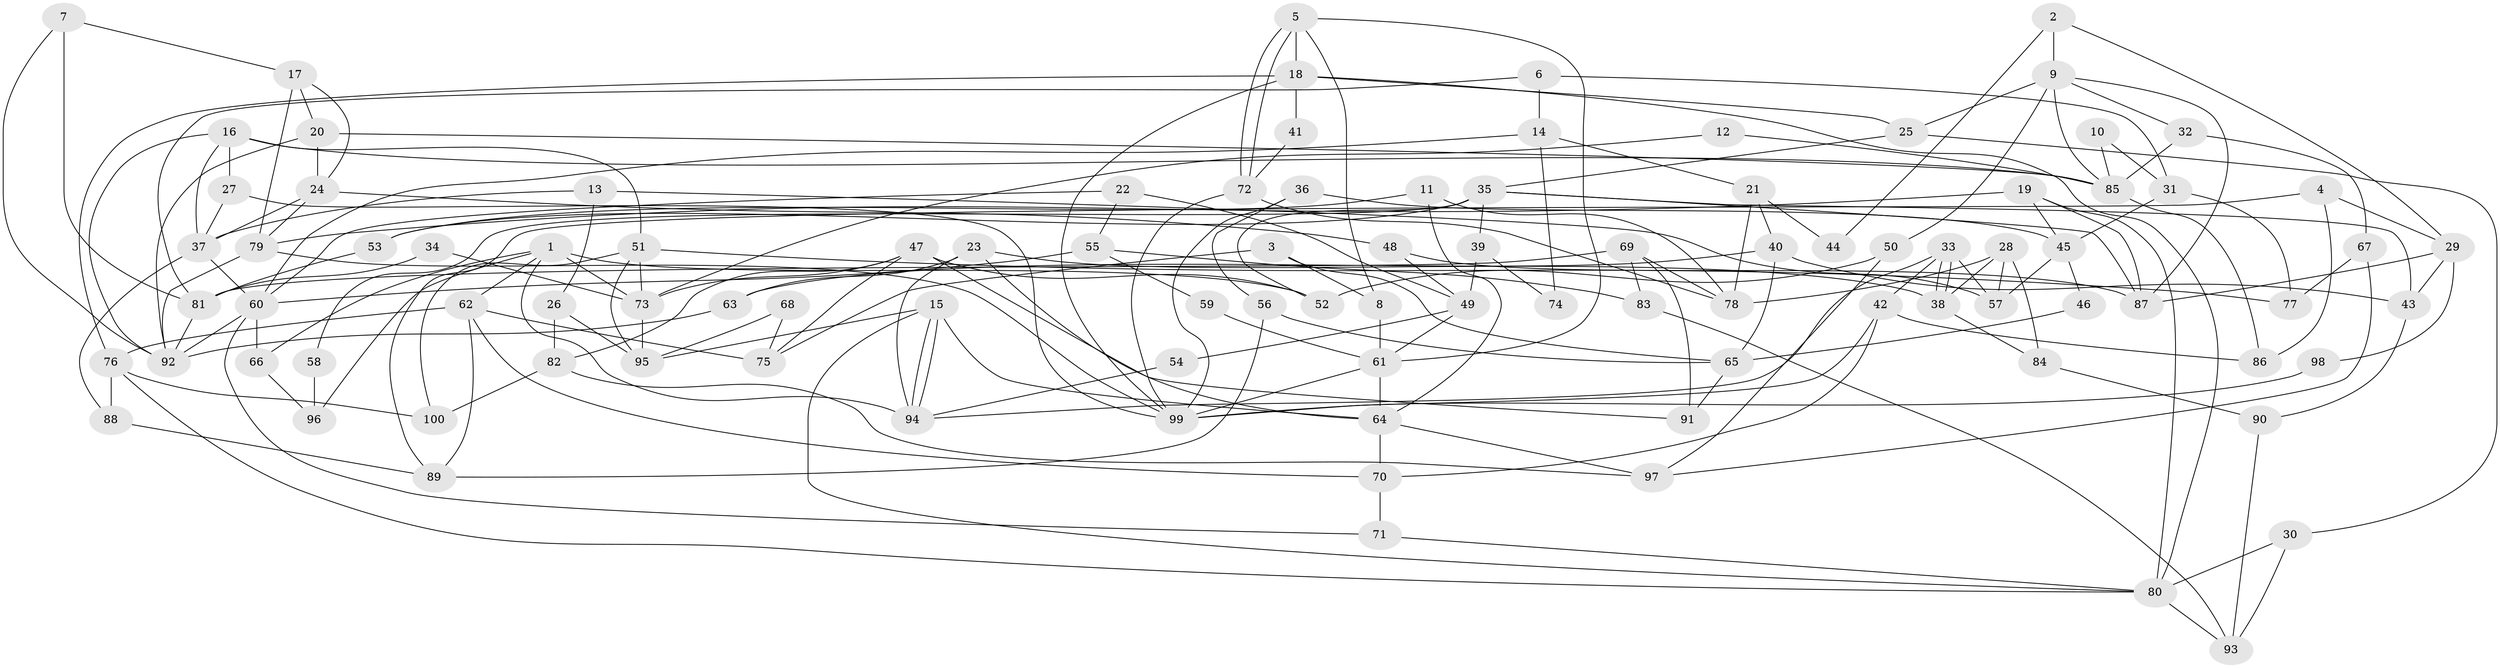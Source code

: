 // Generated by graph-tools (version 1.1) at 2025/11/02/21/25 10:11:14]
// undirected, 100 vertices, 200 edges
graph export_dot {
graph [start="1"]
  node [color=gray90,style=filled];
  1;
  2;
  3;
  4;
  5;
  6;
  7;
  8;
  9;
  10;
  11;
  12;
  13;
  14;
  15;
  16;
  17;
  18;
  19;
  20;
  21;
  22;
  23;
  24;
  25;
  26;
  27;
  28;
  29;
  30;
  31;
  32;
  33;
  34;
  35;
  36;
  37;
  38;
  39;
  40;
  41;
  42;
  43;
  44;
  45;
  46;
  47;
  48;
  49;
  50;
  51;
  52;
  53;
  54;
  55;
  56;
  57;
  58;
  59;
  60;
  61;
  62;
  63;
  64;
  65;
  66;
  67;
  68;
  69;
  70;
  71;
  72;
  73;
  74;
  75;
  76;
  77;
  78;
  79;
  80;
  81;
  82;
  83;
  84;
  85;
  86;
  87;
  88;
  89;
  90;
  91;
  92;
  93;
  94;
  95;
  96;
  97;
  98;
  99;
  100;
  1 -- 52;
  1 -- 94;
  1 -- 62;
  1 -- 66;
  1 -- 73;
  1 -- 96;
  2 -- 9;
  2 -- 29;
  2 -- 44;
  3 -- 75;
  3 -- 8;
  3 -- 65;
  4 -- 89;
  4 -- 86;
  4 -- 29;
  5 -- 61;
  5 -- 72;
  5 -- 72;
  5 -- 8;
  5 -- 18;
  6 -- 81;
  6 -- 14;
  6 -- 31;
  7 -- 92;
  7 -- 17;
  7 -- 81;
  8 -- 61;
  9 -- 87;
  9 -- 25;
  9 -- 32;
  9 -- 50;
  9 -- 85;
  10 -- 85;
  10 -- 31;
  11 -- 53;
  11 -- 64;
  11 -- 78;
  12 -- 85;
  12 -- 73;
  13 -- 57;
  13 -- 37;
  13 -- 26;
  14 -- 21;
  14 -- 60;
  14 -- 74;
  15 -- 94;
  15 -- 94;
  15 -- 95;
  15 -- 64;
  15 -- 80;
  16 -- 51;
  16 -- 27;
  16 -- 37;
  16 -- 85;
  16 -- 92;
  17 -- 20;
  17 -- 79;
  17 -- 24;
  18 -- 80;
  18 -- 25;
  18 -- 41;
  18 -- 76;
  18 -- 99;
  19 -- 80;
  19 -- 79;
  19 -- 45;
  19 -- 87;
  20 -- 92;
  20 -- 85;
  20 -- 24;
  21 -- 40;
  21 -- 78;
  21 -- 44;
  22 -- 49;
  22 -- 60;
  22 -- 55;
  23 -- 64;
  23 -- 38;
  23 -- 63;
  23 -- 94;
  24 -- 37;
  24 -- 48;
  24 -- 79;
  25 -- 35;
  25 -- 30;
  26 -- 82;
  26 -- 95;
  27 -- 99;
  27 -- 37;
  28 -- 78;
  28 -- 38;
  28 -- 57;
  28 -- 84;
  29 -- 43;
  29 -- 87;
  29 -- 98;
  30 -- 80;
  30 -- 93;
  31 -- 45;
  31 -- 77;
  32 -- 85;
  32 -- 67;
  33 -- 94;
  33 -- 38;
  33 -- 38;
  33 -- 42;
  33 -- 57;
  34 -- 81;
  34 -- 73;
  35 -- 87;
  35 -- 52;
  35 -- 39;
  35 -- 43;
  35 -- 53;
  35 -- 58;
  36 -- 99;
  36 -- 45;
  36 -- 56;
  37 -- 60;
  37 -- 88;
  38 -- 84;
  39 -- 49;
  39 -- 74;
  40 -- 63;
  40 -- 65;
  40 -- 43;
  41 -- 72;
  42 -- 70;
  42 -- 86;
  42 -- 99;
  43 -- 90;
  45 -- 57;
  45 -- 46;
  46 -- 65;
  47 -- 91;
  47 -- 73;
  47 -- 52;
  47 -- 75;
  47 -- 82;
  48 -- 87;
  48 -- 49;
  49 -- 61;
  49 -- 54;
  50 -- 97;
  50 -- 52;
  51 -- 95;
  51 -- 100;
  51 -- 73;
  51 -- 77;
  53 -- 81;
  54 -- 94;
  55 -- 60;
  55 -- 59;
  55 -- 83;
  56 -- 89;
  56 -- 65;
  58 -- 96;
  59 -- 61;
  60 -- 92;
  60 -- 66;
  60 -- 71;
  61 -- 64;
  61 -- 99;
  62 -- 76;
  62 -- 70;
  62 -- 75;
  62 -- 89;
  63 -- 92;
  64 -- 70;
  64 -- 97;
  65 -- 91;
  66 -- 96;
  67 -- 77;
  67 -- 97;
  68 -- 75;
  68 -- 95;
  69 -- 81;
  69 -- 78;
  69 -- 83;
  69 -- 91;
  70 -- 71;
  71 -- 80;
  72 -- 99;
  72 -- 78;
  73 -- 95;
  76 -- 80;
  76 -- 88;
  76 -- 100;
  79 -- 99;
  79 -- 92;
  80 -- 93;
  81 -- 92;
  82 -- 97;
  82 -- 100;
  83 -- 93;
  84 -- 90;
  85 -- 86;
  88 -- 89;
  90 -- 93;
  98 -- 99;
}
